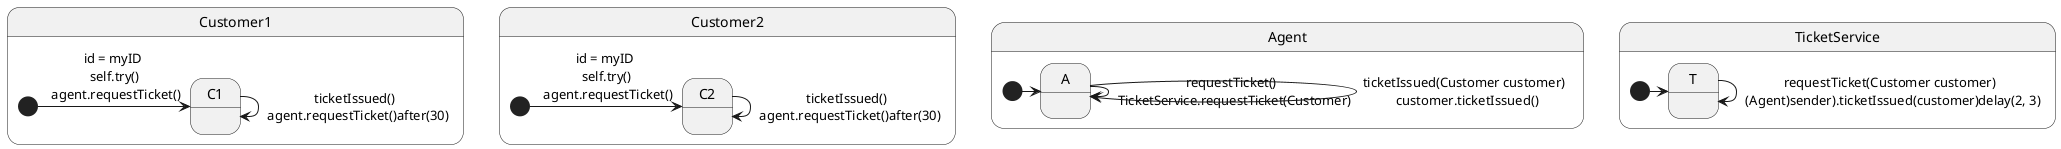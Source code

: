 @startuml
hide empty description

state Customer1{
state C1 : 


[*] -> C1 : id = myID \n self.try() \n agent.requestTicket()
C1 -> C1 : ticketIssued() \n agent.requestTicket()after(30)
}

state Customer2{
state C2 : 


[*] -> C2 : id = myID \n self.try() \n agent.requestTicket()
C2 -> C2 : ticketIssued() \n agent.requestTicket()after(30)
}

state Agent{
state A :
[*] -> A
A -> A : requestTicket() \n TicketService.requestTicket(Customer)
A -> A : ticketIssued(Customer customer) \n customer.ticketIssued()
}

state TicketService{
state T :
[*] -> T
T -> T : requestTicket(Customer customer) \n (Agent)sender).ticketIssued(customer)delay(2, 3)
}
@enduml